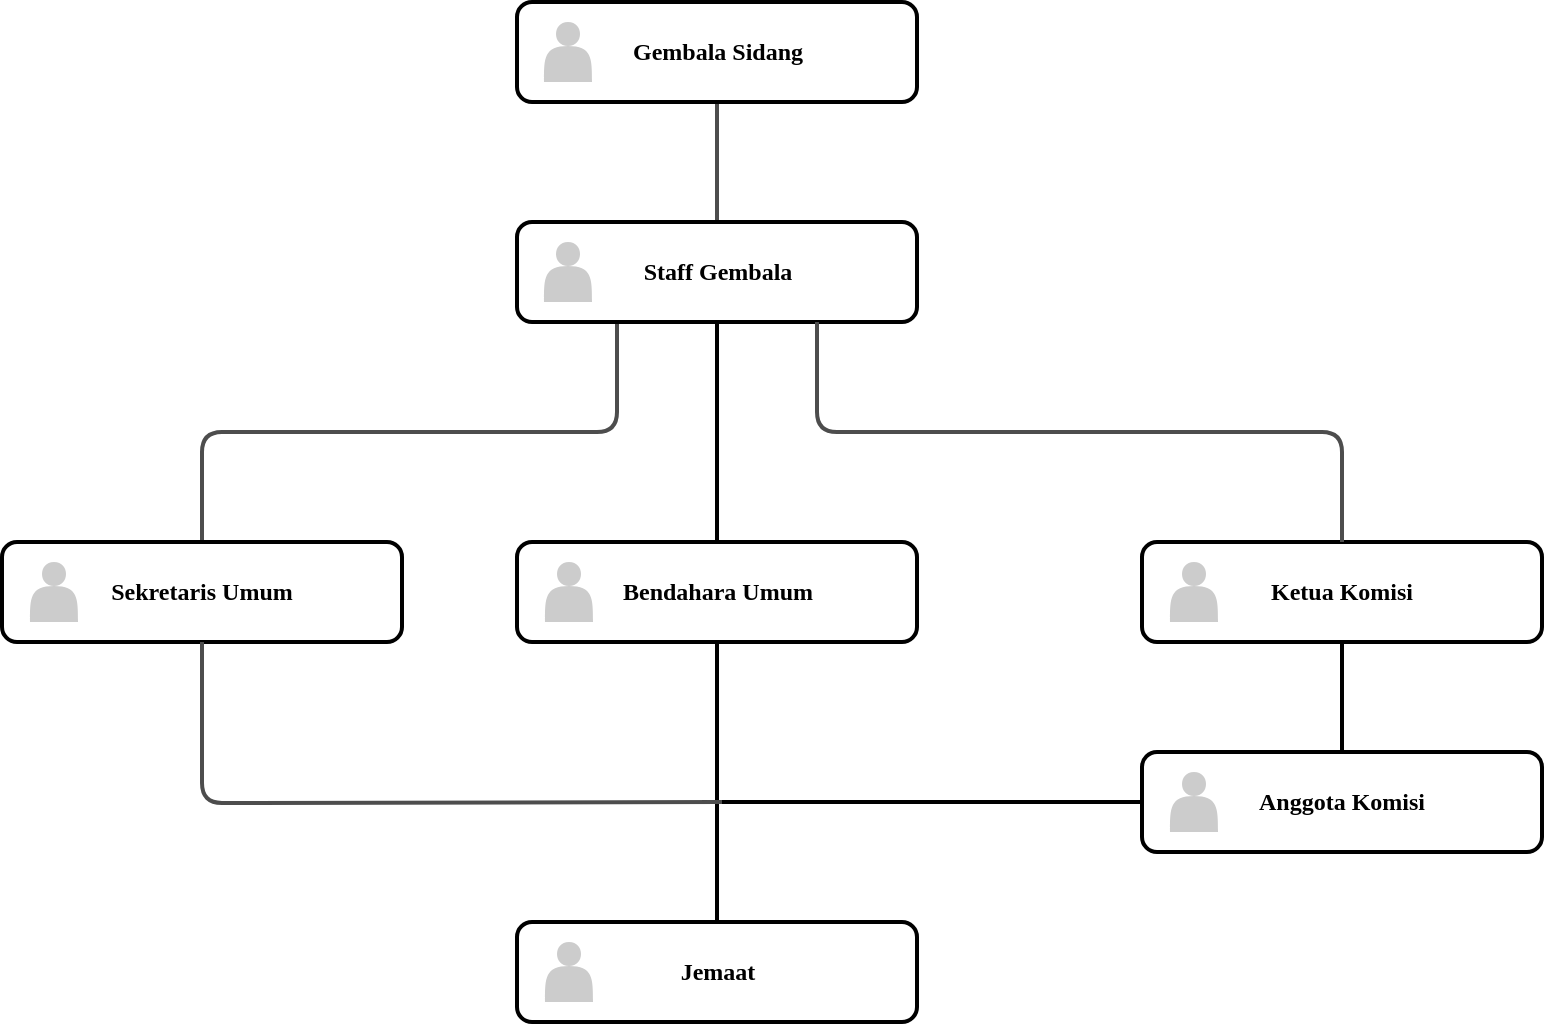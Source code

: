 <mxfile version="20.1.2" type="github">
  <diagram name="Page-1" id="19d8dcba-68ad-dc05-1034-9cf7b2a963f6">
    <mxGraphModel dx="1240" dy="703" grid="1" gridSize="10" guides="1" tooltips="1" connect="1" arrows="1" fold="1" page="1" pageScale="1" pageWidth="1100" pageHeight="850" background="none" math="0" shadow="0">
      <root>
        <mxCell id="0" />
        <mxCell id="1" parent="0" />
        <mxCell id="218ae93e1282097f-42" value="" style="edgeStyle=orthogonalEdgeStyle;rounded=1;html=1;labelBackgroundColor=none;endArrow=none;endFill=0;strokeColor=#4D4D4D;strokeWidth=2;fontFamily=Verdana;fontSize=12;fontStyle=1" parent="1" source="6257edae8c83ed4a-1" target="6257edae8c83ed4a-12" edge="1">
          <mxGeometry relative="1" as="geometry" />
        </mxCell>
        <mxCell id="218ae93e1282097f-43" value="" style="edgeStyle=orthogonalEdgeStyle;rounded=1;html=1;labelBackgroundColor=none;endArrow=none;endFill=0;strokeColor=#4D4D4D;strokeWidth=2;fontFamily=Verdana;fontSize=12;fontStyle=1;exitX=0.25;exitY=1;exitDx=0;exitDy=0;" parent="1" source="6257edae8c83ed4a-12" target="6257edae8c83ed4a-9" edge="1">
          <mxGeometry relative="1" as="geometry" />
        </mxCell>
        <mxCell id="6257edae8c83ed4a-9" value="Sekretaris Umum" style="whiteSpace=wrap;html=1;rounded=1;shadow=0;comic=0;strokeWidth=2;fontFamily=Verdana;align=center;fontSize=12;fontStyle=1" parent="1" vertex="1">
          <mxGeometry x="660" y="330" width="200" height="50" as="geometry" />
        </mxCell>
        <mxCell id="6257edae8c83ed4a-10" value="" style="shape=actor;whiteSpace=wrap;html=1;rounded=0;shadow=0;comic=0;strokeWidth=1;fillColor=#CCCCCC;fontFamily=Verdana;align=center;strokeColor=none;fontSize=12;fontStyle=1" parent="1" vertex="1">
          <mxGeometry x="674" y="340" width="24" height="30" as="geometry" />
        </mxCell>
        <mxCell id="c32GCNZWVo6M9XXpd0g5-19" style="edgeStyle=orthogonalEdgeStyle;rounded=0;orthogonalLoop=1;jettySize=auto;html=1;entryX=0.5;entryY=0;entryDx=0;entryDy=0;endArrow=none;endFill=0;strokeWidth=2;" edge="1" parent="1" source="6257edae8c83ed4a-12" target="c32GCNZWVo6M9XXpd0g5-3">
          <mxGeometry relative="1" as="geometry" />
        </mxCell>
        <mxCell id="6257edae8c83ed4a-12" value="Staff Gembala" style="whiteSpace=wrap;html=1;rounded=1;shadow=0;comic=0;strokeWidth=2;fontFamily=Verdana;align=center;fontSize=12;fontStyle=1" parent="1" vertex="1">
          <mxGeometry x="917.5" y="170" width="200" height="50" as="geometry" />
        </mxCell>
        <mxCell id="6257edae8c83ed4a-13" value="" style="shape=actor;whiteSpace=wrap;html=1;rounded=0;shadow=0;comic=0;strokeWidth=1;fillColor=#CCCCCC;fontFamily=Verdana;align=center;strokeColor=none;fontSize=12;fontStyle=1" parent="1" vertex="1">
          <mxGeometry x="931" y="180" width="24" height="30" as="geometry" />
        </mxCell>
        <mxCell id="6257edae8c83ed4a-1" value="&lt;div&gt;&lt;span&gt;Gembala Sidang&lt;/span&gt;&lt;/div&gt;" style="whiteSpace=wrap;html=1;rounded=1;shadow=0;comic=0;strokeWidth=2;fontFamily=Verdana;align=center;fontSize=12;fontStyle=1" parent="1" vertex="1">
          <mxGeometry x="917.5" y="60" width="200" height="50" as="geometry" />
        </mxCell>
        <mxCell id="6257edae8c83ed4a-2" value="" style="shape=actor;whiteSpace=wrap;html=1;rounded=0;shadow=0;comic=0;strokeWidth=1;fillColor=#CCCCCC;fontFamily=Verdana;align=center;strokeColor=none;fontSize=12;fontStyle=1" parent="1" vertex="1">
          <mxGeometry x="931" y="70" width="24" height="30" as="geometry" />
        </mxCell>
        <mxCell id="c32GCNZWVo6M9XXpd0g5-28" style="edgeStyle=orthogonalEdgeStyle;rounded=0;orthogonalLoop=1;jettySize=auto;html=1;entryX=0.5;entryY=0;entryDx=0;entryDy=0;endArrow=none;endFill=0;strokeWidth=2;" edge="1" parent="1" source="c32GCNZWVo6M9XXpd0g5-3" target="c32GCNZWVo6M9XXpd0g5-25">
          <mxGeometry relative="1" as="geometry" />
        </mxCell>
        <mxCell id="c32GCNZWVo6M9XXpd0g5-3" value="Bendahara Umum" style="whiteSpace=wrap;html=1;rounded=1;shadow=0;comic=0;strokeWidth=2;fontFamily=Verdana;align=center;fontSize=12;fontStyle=1" vertex="1" parent="1">
          <mxGeometry x="917.5" y="330" width="200" height="50" as="geometry" />
        </mxCell>
        <mxCell id="c32GCNZWVo6M9XXpd0g5-4" value="" style="shape=actor;whiteSpace=wrap;html=1;rounded=0;shadow=0;comic=0;strokeWidth=1;fillColor=#CCCCCC;fontFamily=Verdana;align=center;strokeColor=none;fontSize=12;fontStyle=1" vertex="1" parent="1">
          <mxGeometry x="931.5" y="340" width="24" height="30" as="geometry" />
        </mxCell>
        <mxCell id="c32GCNZWVo6M9XXpd0g5-5" value="Ketua Komisi" style="whiteSpace=wrap;html=1;rounded=1;shadow=0;comic=0;strokeWidth=2;fontFamily=Verdana;align=center;fontSize=12;fontStyle=1" vertex="1" parent="1">
          <mxGeometry x="1230" y="330" width="200" height="50" as="geometry" />
        </mxCell>
        <mxCell id="c32GCNZWVo6M9XXpd0g5-6" value="" style="shape=actor;whiteSpace=wrap;html=1;rounded=0;shadow=0;comic=0;strokeWidth=1;fillColor=#CCCCCC;fontFamily=Verdana;align=center;strokeColor=none;fontSize=12;fontStyle=1" vertex="1" parent="1">
          <mxGeometry x="1244" y="340" width="24" height="30" as="geometry" />
        </mxCell>
        <mxCell id="c32GCNZWVo6M9XXpd0g5-17" value="" style="edgeStyle=orthogonalEdgeStyle;rounded=1;html=1;labelBackgroundColor=none;endArrow=none;endFill=0;strokeColor=#4D4D4D;strokeWidth=2;fontFamily=Verdana;fontSize=12;fontStyle=1;exitX=0.75;exitY=1;exitDx=0;exitDy=0;entryX=0.5;entryY=0;entryDx=0;entryDy=0;" edge="1" parent="1" source="6257edae8c83ed4a-12" target="c32GCNZWVo6M9XXpd0g5-5">
          <mxGeometry relative="1" as="geometry">
            <mxPoint x="1481.5" y="230.0" as="sourcePoint" />
            <mxPoint x="1170.0" y="340" as="targetPoint" />
          </mxGeometry>
        </mxCell>
        <mxCell id="c32GCNZWVo6M9XXpd0g5-29" style="edgeStyle=orthogonalEdgeStyle;rounded=1;orthogonalLoop=1;jettySize=auto;html=1;endArrow=none;endFill=0;strokeWidth=2;" edge="1" parent="1" source="c32GCNZWVo6M9XXpd0g5-22">
          <mxGeometry relative="1" as="geometry">
            <mxPoint x="1010" y="460" as="targetPoint" />
          </mxGeometry>
        </mxCell>
        <mxCell id="c32GCNZWVo6M9XXpd0g5-22" value="Anggota Komisi" style="whiteSpace=wrap;html=1;rounded=1;shadow=0;comic=0;strokeWidth=2;fontFamily=Verdana;align=center;fontSize=12;fontStyle=1" vertex="1" parent="1">
          <mxGeometry x="1230" y="435" width="200" height="50" as="geometry" />
        </mxCell>
        <mxCell id="c32GCNZWVo6M9XXpd0g5-23" value="" style="shape=actor;whiteSpace=wrap;html=1;rounded=0;shadow=0;comic=0;strokeWidth=1;fillColor=#CCCCCC;fontFamily=Verdana;align=center;strokeColor=none;fontSize=12;fontStyle=1" vertex="1" parent="1">
          <mxGeometry x="1244" y="445" width="24" height="30" as="geometry" />
        </mxCell>
        <mxCell id="c32GCNZWVo6M9XXpd0g5-25" value="Jemaat" style="whiteSpace=wrap;html=1;rounded=1;shadow=0;comic=0;strokeWidth=2;fontFamily=Verdana;align=center;fontSize=12;fontStyle=1" vertex="1" parent="1">
          <mxGeometry x="917.5" y="520" width="200" height="50" as="geometry" />
        </mxCell>
        <mxCell id="c32GCNZWVo6M9XXpd0g5-26" value="" style="shape=actor;whiteSpace=wrap;html=1;rounded=0;shadow=0;comic=0;strokeWidth=1;fillColor=#CCCCCC;fontFamily=Verdana;align=center;strokeColor=none;fontSize=12;fontStyle=1" vertex="1" parent="1">
          <mxGeometry x="931.5" y="530" width="24" height="30" as="geometry" />
        </mxCell>
        <mxCell id="c32GCNZWVo6M9XXpd0g5-32" value="" style="edgeStyle=orthogonalEdgeStyle;rounded=1;html=1;labelBackgroundColor=none;endArrow=none;endFill=0;strokeColor=#4D4D4D;strokeWidth=2;fontFamily=Verdana;fontSize=12;fontStyle=1;entryX=0.5;entryY=1;entryDx=0;entryDy=0;" edge="1" parent="1" target="6257edae8c83ed4a-9">
          <mxGeometry relative="1" as="geometry">
            <mxPoint x="1020" y="460" as="sourcePoint" />
            <mxPoint x="710" y="570" as="targetPoint" />
          </mxGeometry>
        </mxCell>
        <mxCell id="c32GCNZWVo6M9XXpd0g5-34" style="edgeStyle=orthogonalEdgeStyle;rounded=1;orthogonalLoop=1;jettySize=auto;html=1;endArrow=none;endFill=0;strokeWidth=2;exitX=0.5;exitY=1;exitDx=0;exitDy=0;entryX=0.5;entryY=0;entryDx=0;entryDy=0;" edge="1" parent="1" source="c32GCNZWVo6M9XXpd0g5-5" target="c32GCNZWVo6M9XXpd0g5-22">
          <mxGeometry relative="1" as="geometry">
            <mxPoint x="1020" y="470" as="targetPoint" />
            <mxPoint x="1240" y="470" as="sourcePoint" />
          </mxGeometry>
        </mxCell>
      </root>
    </mxGraphModel>
  </diagram>
</mxfile>
